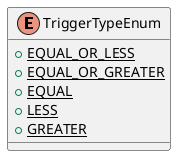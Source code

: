 @startuml

    enum TriggerTypeEnum [[TriggerTypeEnum.html]] {
        {static} +EQUAL_OR_LESS
        {static} +EQUAL_OR_GREATER
        {static} +EQUAL
        {static} +LESS
        {static} +GREATER
    }

@enduml
